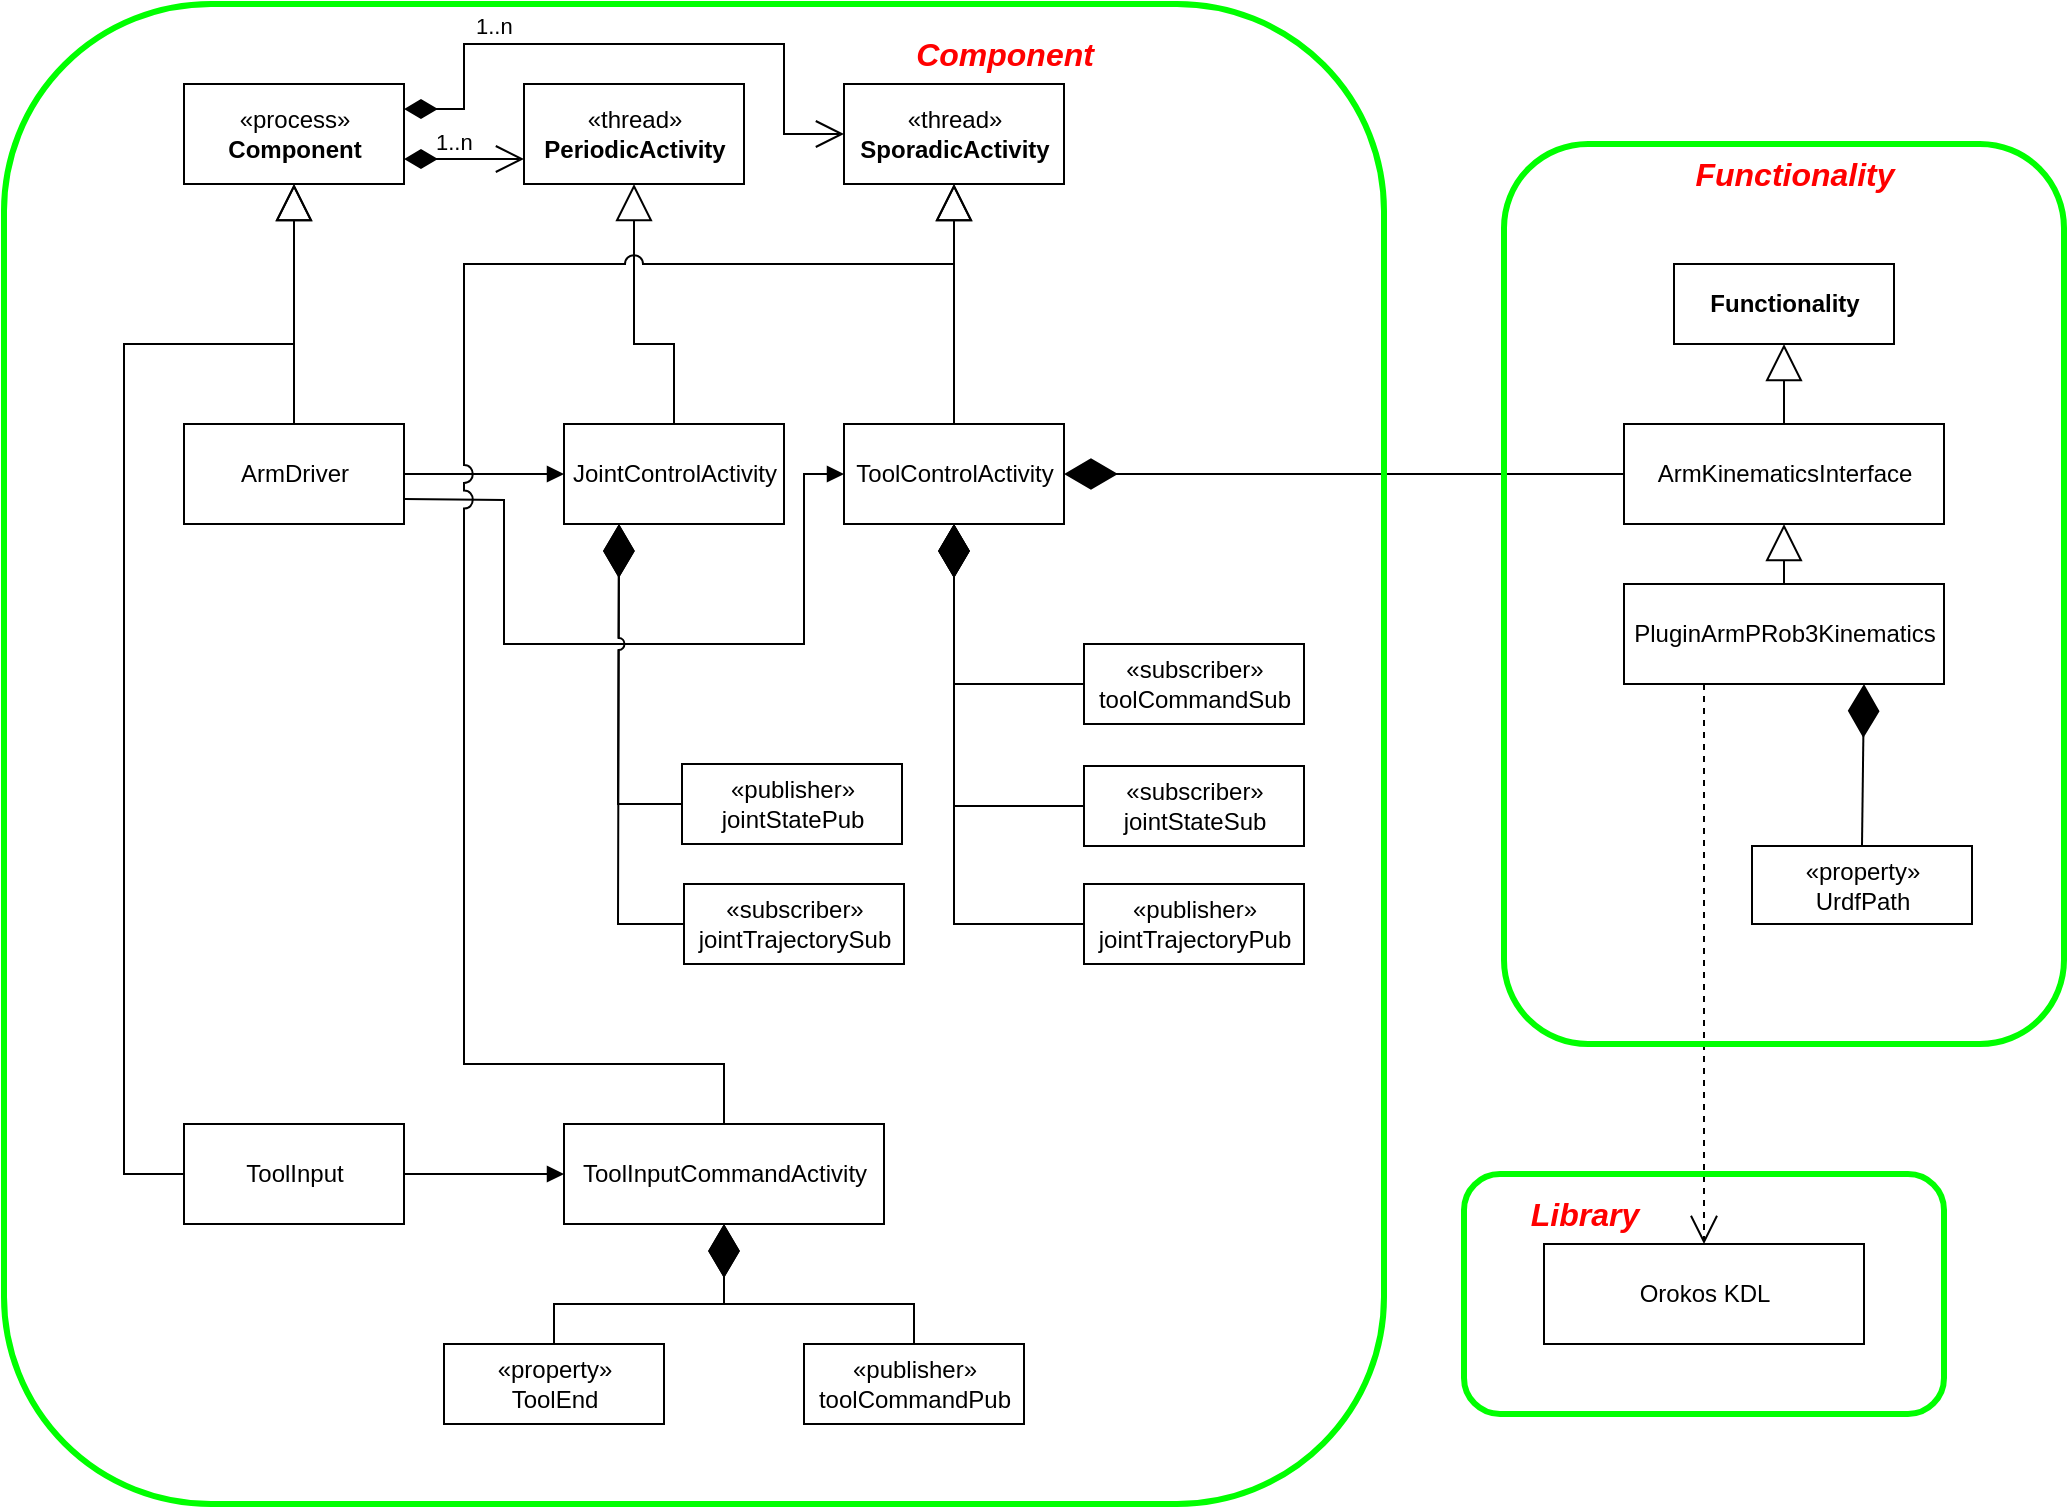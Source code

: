 <mxfile version="20.8.10" type="device"><diagram id="17b2YscEeGw_TPG6Ct53" name="Pagina-1"><mxGraphModel dx="1922" dy="762" grid="1" gridSize="10" guides="1" tooltips="1" connect="1" arrows="1" fold="1" page="1" pageScale="1" pageWidth="827" pageHeight="1169" math="0" shadow="0"><root><mxCell id="0"/><mxCell id="1" parent="0"/><mxCell id="a2L87LbBRsByHuLvb8Z1-3" value="«process»&lt;br&gt;&lt;b&gt;Component&lt;/b&gt;" style="html=1;" parent="1" vertex="1"><mxGeometry x="40" y="110" width="110" height="50" as="geometry"/></mxCell><mxCell id="a2L87LbBRsByHuLvb8Z1-4" value="«thread»&lt;br&gt;&lt;b&gt;SporadicActivity&lt;/b&gt;" style="html=1;" parent="1" vertex="1"><mxGeometry x="370" y="110" width="110" height="50" as="geometry"/></mxCell><mxCell id="a2L87LbBRsByHuLvb8Z1-5" value="ArmDriver" style="html=1;" parent="1" vertex="1"><mxGeometry x="40" y="280" width="110" height="50" as="geometry"/></mxCell><mxCell id="a2L87LbBRsByHuLvb8Z1-6" value="1..n" style="endArrow=open;html=1;endSize=12;startArrow=diamondThin;startSize=14;startFill=1;edgeStyle=orthogonalEdgeStyle;align=left;verticalAlign=bottom;rounded=0;exitX=1;exitY=0.25;exitDx=0;exitDy=0;entryX=0;entryY=0.5;entryDx=0;entryDy=0;" parent="1" source="a2L87LbBRsByHuLvb8Z1-3" target="a2L87LbBRsByHuLvb8Z1-4" edge="1"><mxGeometry x="-0.556" relative="1" as="geometry"><mxPoint x="180" y="160" as="sourcePoint"/><mxPoint x="210" y="110" as="targetPoint"/><mxPoint as="offset"/><Array as="points"><mxPoint x="180" y="123"/><mxPoint x="180" y="90"/><mxPoint x="340" y="90"/><mxPoint x="340" y="135"/></Array></mxGeometry></mxCell><mxCell id="a2L87LbBRsByHuLvb8Z1-7" value="" style="endArrow=block;endSize=16;endFill=0;html=1;rounded=0;entryX=0.5;entryY=1;entryDx=0;entryDy=0;exitX=0.5;exitY=0;exitDx=0;exitDy=0;" parent="1" source="a2L87LbBRsByHuLvb8Z1-5" target="a2L87LbBRsByHuLvb8Z1-3" edge="1"><mxGeometry width="160" relative="1" as="geometry"><mxPoint x="460" y="450" as="sourcePoint"/><mxPoint x="620" y="450" as="targetPoint"/></mxGeometry></mxCell><mxCell id="a2L87LbBRsByHuLvb8Z1-8" value="JointControlActivity" style="html=1;" parent="1" vertex="1"><mxGeometry x="230" y="280" width="110" height="50" as="geometry"/></mxCell><mxCell id="a2L87LbBRsByHuLvb8Z1-9" value="ToolControlActivity" style="html=1;" parent="1" vertex="1"><mxGeometry x="370" y="280" width="110" height="50" as="geometry"/></mxCell><mxCell id="a2L87LbBRsByHuLvb8Z1-10" value="" style="endArrow=block;endSize=16;endFill=0;html=1;rounded=0;exitX=0.5;exitY=0;exitDx=0;exitDy=0;entryX=0.5;entryY=1;entryDx=0;entryDy=0;" parent="1" source="a2L87LbBRsByHuLvb8Z1-8" target="37i3AzQQ2Q2xzamSOdDH-13" edge="1"><mxGeometry width="160" relative="1" as="geometry"><mxPoint x="105" y="290" as="sourcePoint"/><mxPoint x="310" y="190" as="targetPoint"/><Array as="points"><mxPoint x="285" y="240"/><mxPoint x="265" y="240"/></Array></mxGeometry></mxCell><mxCell id="a2L87LbBRsByHuLvb8Z1-11" value="" style="endArrow=block;endSize=16;endFill=0;html=1;rounded=0;exitX=0.5;exitY=0;exitDx=0;exitDy=0;entryX=0.5;entryY=1;entryDx=0;entryDy=0;" parent="1" source="a2L87LbBRsByHuLvb8Z1-9" target="a2L87LbBRsByHuLvb8Z1-4" edge="1"><mxGeometry width="160" relative="1" as="geometry"><mxPoint x="295" y="290" as="sourcePoint"/><mxPoint x="400" y="210" as="targetPoint"/><Array as="points"><mxPoint x="425" y="240"/></Array></mxGeometry></mxCell><mxCell id="a2L87LbBRsByHuLvb8Z1-13" value="" style="html=1;verticalAlign=bottom;endArrow=block;rounded=0;entryX=0;entryY=0.5;entryDx=0;entryDy=0;exitX=1;exitY=0.5;exitDx=0;exitDy=0;" parent="1" source="a2L87LbBRsByHuLvb8Z1-5" target="a2L87LbBRsByHuLvb8Z1-8" edge="1"><mxGeometry width="80" relative="1" as="geometry"><mxPoint x="50" y="450" as="sourcePoint"/><mxPoint x="130" y="450" as="targetPoint"/></mxGeometry></mxCell><mxCell id="a2L87LbBRsByHuLvb8Z1-14" value="" style="html=1;verticalAlign=bottom;endArrow=block;rounded=0;entryX=0;entryY=0.5;entryDx=0;entryDy=0;exitX=1;exitY=0.75;exitDx=0;exitDy=0;" parent="1" source="a2L87LbBRsByHuLvb8Z1-5" target="a2L87LbBRsByHuLvb8Z1-9" edge="1"><mxGeometry width="80" relative="1" as="geometry"><mxPoint x="150" y="370" as="sourcePoint"/><mxPoint x="240" y="315" as="targetPoint"/><Array as="points"><mxPoint x="200" y="318"/><mxPoint x="200" y="390"/><mxPoint x="350" y="390"/><mxPoint x="350" y="305"/></Array></mxGeometry></mxCell><mxCell id="a2L87LbBRsByHuLvb8Z1-16" value="&lt;b&gt;Functionality&lt;/b&gt;" style="html=1;" parent="1" vertex="1"><mxGeometry x="785" y="200" width="110" height="40" as="geometry"/></mxCell><mxCell id="a2L87LbBRsByHuLvb8Z1-17" value="ArmKinematicsInterface" style="html=1;" parent="1" vertex="1"><mxGeometry x="760" y="280" width="160" height="50" as="geometry"/></mxCell><mxCell id="a2L87LbBRsByHuLvb8Z1-18" value="PluginArmPRob3Kinematics" style="html=1;" parent="1" vertex="1"><mxGeometry x="760" y="360" width="160" height="50" as="geometry"/></mxCell><mxCell id="a2L87LbBRsByHuLvb8Z1-19" value="«property»&lt;br&gt;UrdfPath" style="html=1;" parent="1" vertex="1"><mxGeometry x="824" y="491" width="110" height="39" as="geometry"/></mxCell><mxCell id="a2L87LbBRsByHuLvb8Z1-21" value="Orokos KDL" style="html=1;" parent="1" vertex="1"><mxGeometry x="720" y="690" width="160" height="50" as="geometry"/></mxCell><mxCell id="a2L87LbBRsByHuLvb8Z1-22" value="" style="endArrow=block;endSize=16;endFill=0;html=1;rounded=0;entryX=0.5;entryY=1;entryDx=0;entryDy=0;exitX=0.5;exitY=0;exitDx=0;exitDy=0;" parent="1" source="a2L87LbBRsByHuLvb8Z1-17" target="a2L87LbBRsByHuLvb8Z1-16" edge="1"><mxGeometry width="160" relative="1" as="geometry"><mxPoint x="275" y="320" as="sourcePoint"/><mxPoint x="275" y="200" as="targetPoint"/></mxGeometry></mxCell><mxCell id="a2L87LbBRsByHuLvb8Z1-23" value="" style="endArrow=block;endSize=16;endFill=0;html=1;rounded=0;entryX=0.5;entryY=1;entryDx=0;entryDy=0;exitX=0.5;exitY=0;exitDx=0;exitDy=0;" parent="1" source="a2L87LbBRsByHuLvb8Z1-18" target="a2L87LbBRsByHuLvb8Z1-17" edge="1"><mxGeometry width="160" relative="1" as="geometry"><mxPoint x="285" y="330" as="sourcePoint"/><mxPoint x="285" y="210" as="targetPoint"/></mxGeometry></mxCell><mxCell id="a2L87LbBRsByHuLvb8Z1-24" value="" style="endArrow=diamondThin;endFill=1;endSize=24;html=1;rounded=0;entryX=0.75;entryY=1;entryDx=0;entryDy=0;exitX=0.5;exitY=0;exitDx=0;exitDy=0;" parent="1" source="a2L87LbBRsByHuLvb8Z1-19" target="a2L87LbBRsByHuLvb8Z1-18" edge="1"><mxGeometry width="160" relative="1" as="geometry"><mxPoint x="500" y="380" as="sourcePoint"/><mxPoint x="660" y="380" as="targetPoint"/></mxGeometry></mxCell><mxCell id="a2L87LbBRsByHuLvb8Z1-25" value="" style="endArrow=open;endSize=12;dashed=1;html=1;rounded=0;entryX=0.5;entryY=0;entryDx=0;entryDy=0;exitX=0.25;exitY=1;exitDx=0;exitDy=0;" parent="1" source="a2L87LbBRsByHuLvb8Z1-18" target="a2L87LbBRsByHuLvb8Z1-21" edge="1"><mxGeometry x="0.74" y="-105" width="160" relative="1" as="geometry"><mxPoint x="700" y="390" as="sourcePoint"/><mxPoint x="660" y="380" as="targetPoint"/><mxPoint as="offset"/></mxGeometry></mxCell><mxCell id="a2L87LbBRsByHuLvb8Z1-26" value="«publisher»&lt;br&gt;jointTrajectoryPub" style="html=1;" parent="1" vertex="1"><mxGeometry x="490" y="510" width="110" height="40" as="geometry"/></mxCell><mxCell id="a2L87LbBRsByHuLvb8Z1-27" value="«subscriber»&lt;br&gt;jointStateSub" style="html=1;" parent="1" vertex="1"><mxGeometry x="490" y="451" width="110" height="40" as="geometry"/></mxCell><mxCell id="a2L87LbBRsByHuLvb8Z1-28" value="«subscriber»&lt;br&gt;toolCommandSub" style="html=1;" parent="1" vertex="1"><mxGeometry x="490" y="390" width="110" height="40" as="geometry"/></mxCell><mxCell id="a2L87LbBRsByHuLvb8Z1-29" value="" style="endArrow=diamondThin;endFill=1;endSize=24;html=1;rounded=0;entryX=0.5;entryY=1;entryDx=0;entryDy=0;exitX=0;exitY=0.5;exitDx=0;exitDy=0;" parent="1" source="a2L87LbBRsByHuLvb8Z1-27" target="a2L87LbBRsByHuLvb8Z1-9" edge="1"><mxGeometry width="160" relative="1" as="geometry"><mxPoint x="879" y="461" as="sourcePoint"/><mxPoint x="880" y="380" as="targetPoint"/><Array as="points"><mxPoint x="425" y="471"/></Array></mxGeometry></mxCell><mxCell id="a2L87LbBRsByHuLvb8Z1-30" value="" style="endArrow=diamondThin;endFill=1;endSize=24;html=1;rounded=0;entryX=0.5;entryY=1;entryDx=0;entryDy=0;exitX=0;exitY=0.5;exitDx=0;exitDy=0;" parent="1" source="a2L87LbBRsByHuLvb8Z1-28" target="a2L87LbBRsByHuLvb8Z1-9" edge="1"><mxGeometry width="160" relative="1" as="geometry"><mxPoint x="435" y="400" as="sourcePoint"/><mxPoint x="435" y="340" as="targetPoint"/><Array as="points"><mxPoint x="425" y="410"/><mxPoint x="425" y="370"/></Array></mxGeometry></mxCell><mxCell id="a2L87LbBRsByHuLvb8Z1-31" value="" style="endArrow=diamondThin;endFill=1;endSize=24;html=1;rounded=0;entryX=0.5;entryY=1;entryDx=0;entryDy=0;exitX=0;exitY=0.5;exitDx=0;exitDy=0;" parent="1" source="a2L87LbBRsByHuLvb8Z1-26" target="a2L87LbBRsByHuLvb8Z1-9" edge="1"><mxGeometry width="160" relative="1" as="geometry"><mxPoint x="470" y="540" as="sourcePoint"/><mxPoint x="435" y="340" as="targetPoint"/><Array as="points"><mxPoint x="425" y="530"/><mxPoint x="425" y="370"/></Array></mxGeometry></mxCell><mxCell id="a2L87LbBRsByHuLvb8Z1-32" value="" style="endArrow=diamondThin;endFill=1;endSize=24;html=1;rounded=0;entryX=1;entryY=0.5;entryDx=0;entryDy=0;exitX=0;exitY=0.5;exitDx=0;exitDy=0;" parent="1" source="a2L87LbBRsByHuLvb8Z1-17" target="a2L87LbBRsByHuLvb8Z1-9" edge="1"><mxGeometry width="160" relative="1" as="geometry"><mxPoint x="879" y="461" as="sourcePoint"/><mxPoint x="880" y="380" as="targetPoint"/></mxGeometry></mxCell><mxCell id="a2L87LbBRsByHuLvb8Z1-33" value="ToolInput" style="html=1;" parent="1" vertex="1"><mxGeometry x="40" y="630" width="110" height="50" as="geometry"/></mxCell><mxCell id="a2L87LbBRsByHuLvb8Z1-34" value="" style="endArrow=block;endSize=16;endFill=0;html=1;rounded=0;exitX=0;exitY=0.5;exitDx=0;exitDy=0;entryX=0.5;entryY=1;entryDx=0;entryDy=0;" parent="1" source="a2L87LbBRsByHuLvb8Z1-33" target="a2L87LbBRsByHuLvb8Z1-3" edge="1"><mxGeometry width="160" relative="1" as="geometry"><mxPoint x="105" y="290" as="sourcePoint"/><mxPoint x="80" y="170" as="targetPoint"/><Array as="points"><mxPoint x="10" y="655"/><mxPoint x="10" y="240"/><mxPoint x="95" y="240"/></Array></mxGeometry></mxCell><mxCell id="a2L87LbBRsByHuLvb8Z1-35" value="ToolInputCommandActivity" style="html=1;" parent="1" vertex="1"><mxGeometry x="230" y="630" width="160" height="50" as="geometry"/></mxCell><mxCell id="a2L87LbBRsByHuLvb8Z1-36" value="" style="endArrow=block;endSize=16;endFill=0;html=1;rounded=0;entryX=0.5;entryY=1;entryDx=0;entryDy=0;jumpStyle=arc;jumpSize=9;" parent="1" source="a2L87LbBRsByHuLvb8Z1-35" target="a2L87LbBRsByHuLvb8Z1-4" edge="1"><mxGeometry width="160" relative="1" as="geometry"><mxPoint x="105" y="290" as="sourcePoint"/><mxPoint x="280" y="190" as="targetPoint"/><Array as="points"><mxPoint x="310" y="600"/><mxPoint x="180" y="600"/><mxPoint x="180" y="200"/><mxPoint x="425" y="200"/></Array></mxGeometry></mxCell><mxCell id="a2L87LbBRsByHuLvb8Z1-37" value="«property»&lt;br&gt;ToolEnd" style="html=1;" parent="1" vertex="1"><mxGeometry x="170" y="740" width="110" height="40" as="geometry"/></mxCell><mxCell id="a2L87LbBRsByHuLvb8Z1-38" value="" style="endArrow=diamondThin;endFill=1;endSize=24;html=1;rounded=0;entryX=0.5;entryY=1;entryDx=0;entryDy=0;exitX=0.5;exitY=0;exitDx=0;exitDy=0;" parent="1" source="a2L87LbBRsByHuLvb8Z1-37" target="a2L87LbBRsByHuLvb8Z1-35" edge="1"><mxGeometry width="160" relative="1" as="geometry"><mxPoint x="889" y="601" as="sourcePoint"/><mxPoint x="890" y="520" as="targetPoint"/><Array as="points"><mxPoint x="225" y="720"/><mxPoint x="310" y="720"/></Array></mxGeometry></mxCell><mxCell id="a2L87LbBRsByHuLvb8Z1-39" value="«publisher»&lt;br&gt;toolCommandPub" style="html=1;" parent="1" vertex="1"><mxGeometry x="350" y="740" width="110" height="40" as="geometry"/></mxCell><mxCell id="a2L87LbBRsByHuLvb8Z1-40" value="" style="endArrow=diamondThin;endFill=1;endSize=24;html=1;rounded=0;entryX=0.5;entryY=1;entryDx=0;entryDy=0;exitX=0.5;exitY=0;exitDx=0;exitDy=0;" parent="1" source="a2L87LbBRsByHuLvb8Z1-39" target="a2L87LbBRsByHuLvb8Z1-35" edge="1"><mxGeometry width="160" relative="1" as="geometry"><mxPoint x="235" y="750" as="sourcePoint"/><mxPoint x="320" y="690" as="targetPoint"/><Array as="points"><mxPoint x="405" y="720"/><mxPoint x="310" y="720"/></Array></mxGeometry></mxCell><mxCell id="a2L87LbBRsByHuLvb8Z1-41" value="" style="html=1;verticalAlign=bottom;endArrow=block;rounded=0;entryX=0;entryY=0.5;entryDx=0;entryDy=0;exitX=1;exitY=0.5;exitDx=0;exitDy=0;" parent="1" source="a2L87LbBRsByHuLvb8Z1-33" target="a2L87LbBRsByHuLvb8Z1-35" edge="1"><mxGeometry width="80" relative="1" as="geometry"><mxPoint x="160" y="610" as="sourcePoint"/><mxPoint x="240" y="610" as="targetPoint"/></mxGeometry></mxCell><mxCell id="37i3AzQQ2Q2xzamSOdDH-1" value="«publisher»&lt;br&gt;jointStatePub" style="html=1;" vertex="1" parent="1"><mxGeometry x="289" y="450" width="110" height="40" as="geometry"/></mxCell><mxCell id="37i3AzQQ2Q2xzamSOdDH-2" value="«subscriber»&lt;br&gt;jointTrajectorySub" style="html=1;" vertex="1" parent="1"><mxGeometry x="290" y="510" width="110" height="40" as="geometry"/></mxCell><mxCell id="37i3AzQQ2Q2xzamSOdDH-5" value="" style="endArrow=diamondThin;endFill=1;endSize=24;html=1;rounded=0;entryX=0.25;entryY=1;entryDx=0;entryDy=0;exitX=0;exitY=0.5;exitDx=0;exitDy=0;jumpStyle=gap;" edge="1" parent="1" source="37i3AzQQ2Q2xzamSOdDH-2" target="a2L87LbBRsByHuLvb8Z1-8"><mxGeometry width="160" relative="1" as="geometry"><mxPoint x="380" y="600" as="sourcePoint"/><mxPoint x="540" y="600" as="targetPoint"/><Array as="points"><mxPoint x="257" y="530"/></Array></mxGeometry></mxCell><mxCell id="37i3AzQQ2Q2xzamSOdDH-6" value="" style="endArrow=diamondThin;endFill=1;endSize=24;html=1;rounded=0;entryX=0.25;entryY=1;entryDx=0;entryDy=0;exitX=0;exitY=0.5;exitDx=0;exitDy=0;jumpStyle=arc;" edge="1" parent="1" source="37i3AzQQ2Q2xzamSOdDH-1" target="a2L87LbBRsByHuLvb8Z1-8"><mxGeometry width="160" relative="1" as="geometry"><mxPoint x="300" y="540" as="sourcePoint"/><mxPoint x="267.5" y="340" as="targetPoint"/><Array as="points"><mxPoint x="257" y="470"/></Array></mxGeometry></mxCell><mxCell id="37i3AzQQ2Q2xzamSOdDH-7" value="" style="rounded=1;whiteSpace=wrap;html=1;fillColor=none;strokeColor=#00FF00;strokeWidth=3;" vertex="1" parent="1"><mxGeometry x="-50" y="70" width="690" height="750" as="geometry"/></mxCell><mxCell id="37i3AzQQ2Q2xzamSOdDH-8" value="" style="rounded=1;whiteSpace=wrap;html=1;fillColor=none;strokeColor=#00FF00;strokeWidth=3;" vertex="1" parent="1"><mxGeometry x="700" y="140" width="280" height="450" as="geometry"/></mxCell><mxCell id="37i3AzQQ2Q2xzamSOdDH-9" value="" style="rounded=1;whiteSpace=wrap;html=1;fillColor=none;strokeColor=#00FF00;strokeWidth=3;" vertex="1" parent="1"><mxGeometry x="680" y="655" width="240" height="120" as="geometry"/></mxCell><mxCell id="37i3AzQQ2Q2xzamSOdDH-10" value="&lt;b&gt;&lt;i&gt;&lt;font color=&quot;#ff0000&quot; style=&quot;font-size: 16px;&quot;&gt;Functionality&lt;/font&gt;&lt;/i&gt;&lt;/b&gt;" style="text;html=1;align=center;verticalAlign=middle;resizable=0;points=[];autosize=1;strokeColor=none;fillColor=none;" vertex="1" parent="1"><mxGeometry x="785" y="140" width="120" height="30" as="geometry"/></mxCell><mxCell id="37i3AzQQ2Q2xzamSOdDH-11" value="&lt;b&gt;&lt;i&gt;&lt;font color=&quot;#ff0000&quot; style=&quot;font-size: 16px;&quot;&gt;Component&lt;/font&gt;&lt;/i&gt;&lt;/b&gt;" style="text;html=1;align=center;verticalAlign=middle;resizable=0;points=[];autosize=1;strokeColor=none;fillColor=none;" vertex="1" parent="1"><mxGeometry x="395" y="80" width="110" height="30" as="geometry"/></mxCell><mxCell id="37i3AzQQ2Q2xzamSOdDH-12" value="&lt;b&gt;&lt;i&gt;&lt;font color=&quot;#ff0000&quot; style=&quot;font-size: 16px;&quot;&gt;Library&lt;/font&gt;&lt;/i&gt;&lt;/b&gt;" style="text;html=1;align=center;verticalAlign=middle;resizable=0;points=[];autosize=1;strokeColor=none;fillColor=none;" vertex="1" parent="1"><mxGeometry x="700" y="660" width="80" height="30" as="geometry"/></mxCell><mxCell id="37i3AzQQ2Q2xzamSOdDH-13" value="«thread»&lt;br&gt;&lt;b&gt;PeriodicActivity&lt;/b&gt;" style="html=1;" vertex="1" parent="1"><mxGeometry x="210" y="110" width="110" height="50" as="geometry"/></mxCell><mxCell id="37i3AzQQ2Q2xzamSOdDH-15" value="1..n" style="endArrow=open;html=1;endSize=12;startArrow=diamondThin;startSize=14;startFill=1;edgeStyle=orthogonalEdgeStyle;align=left;verticalAlign=bottom;rounded=0;exitX=1;exitY=0.75;exitDx=0;exitDy=0;entryX=0;entryY=0.75;entryDx=0;entryDy=0;" edge="1" parent="1" source="a2L87LbBRsByHuLvb8Z1-3" target="37i3AzQQ2Q2xzamSOdDH-13"><mxGeometry x="-0.556" relative="1" as="geometry"><mxPoint x="155" y="147.47" as="sourcePoint"/><mxPoint x="375" y="159.97" as="targetPoint"/><mxPoint as="offset"/><Array as="points"><mxPoint x="185" y="147"/><mxPoint x="200" y="148"/></Array></mxGeometry></mxCell></root></mxGraphModel></diagram></mxfile>